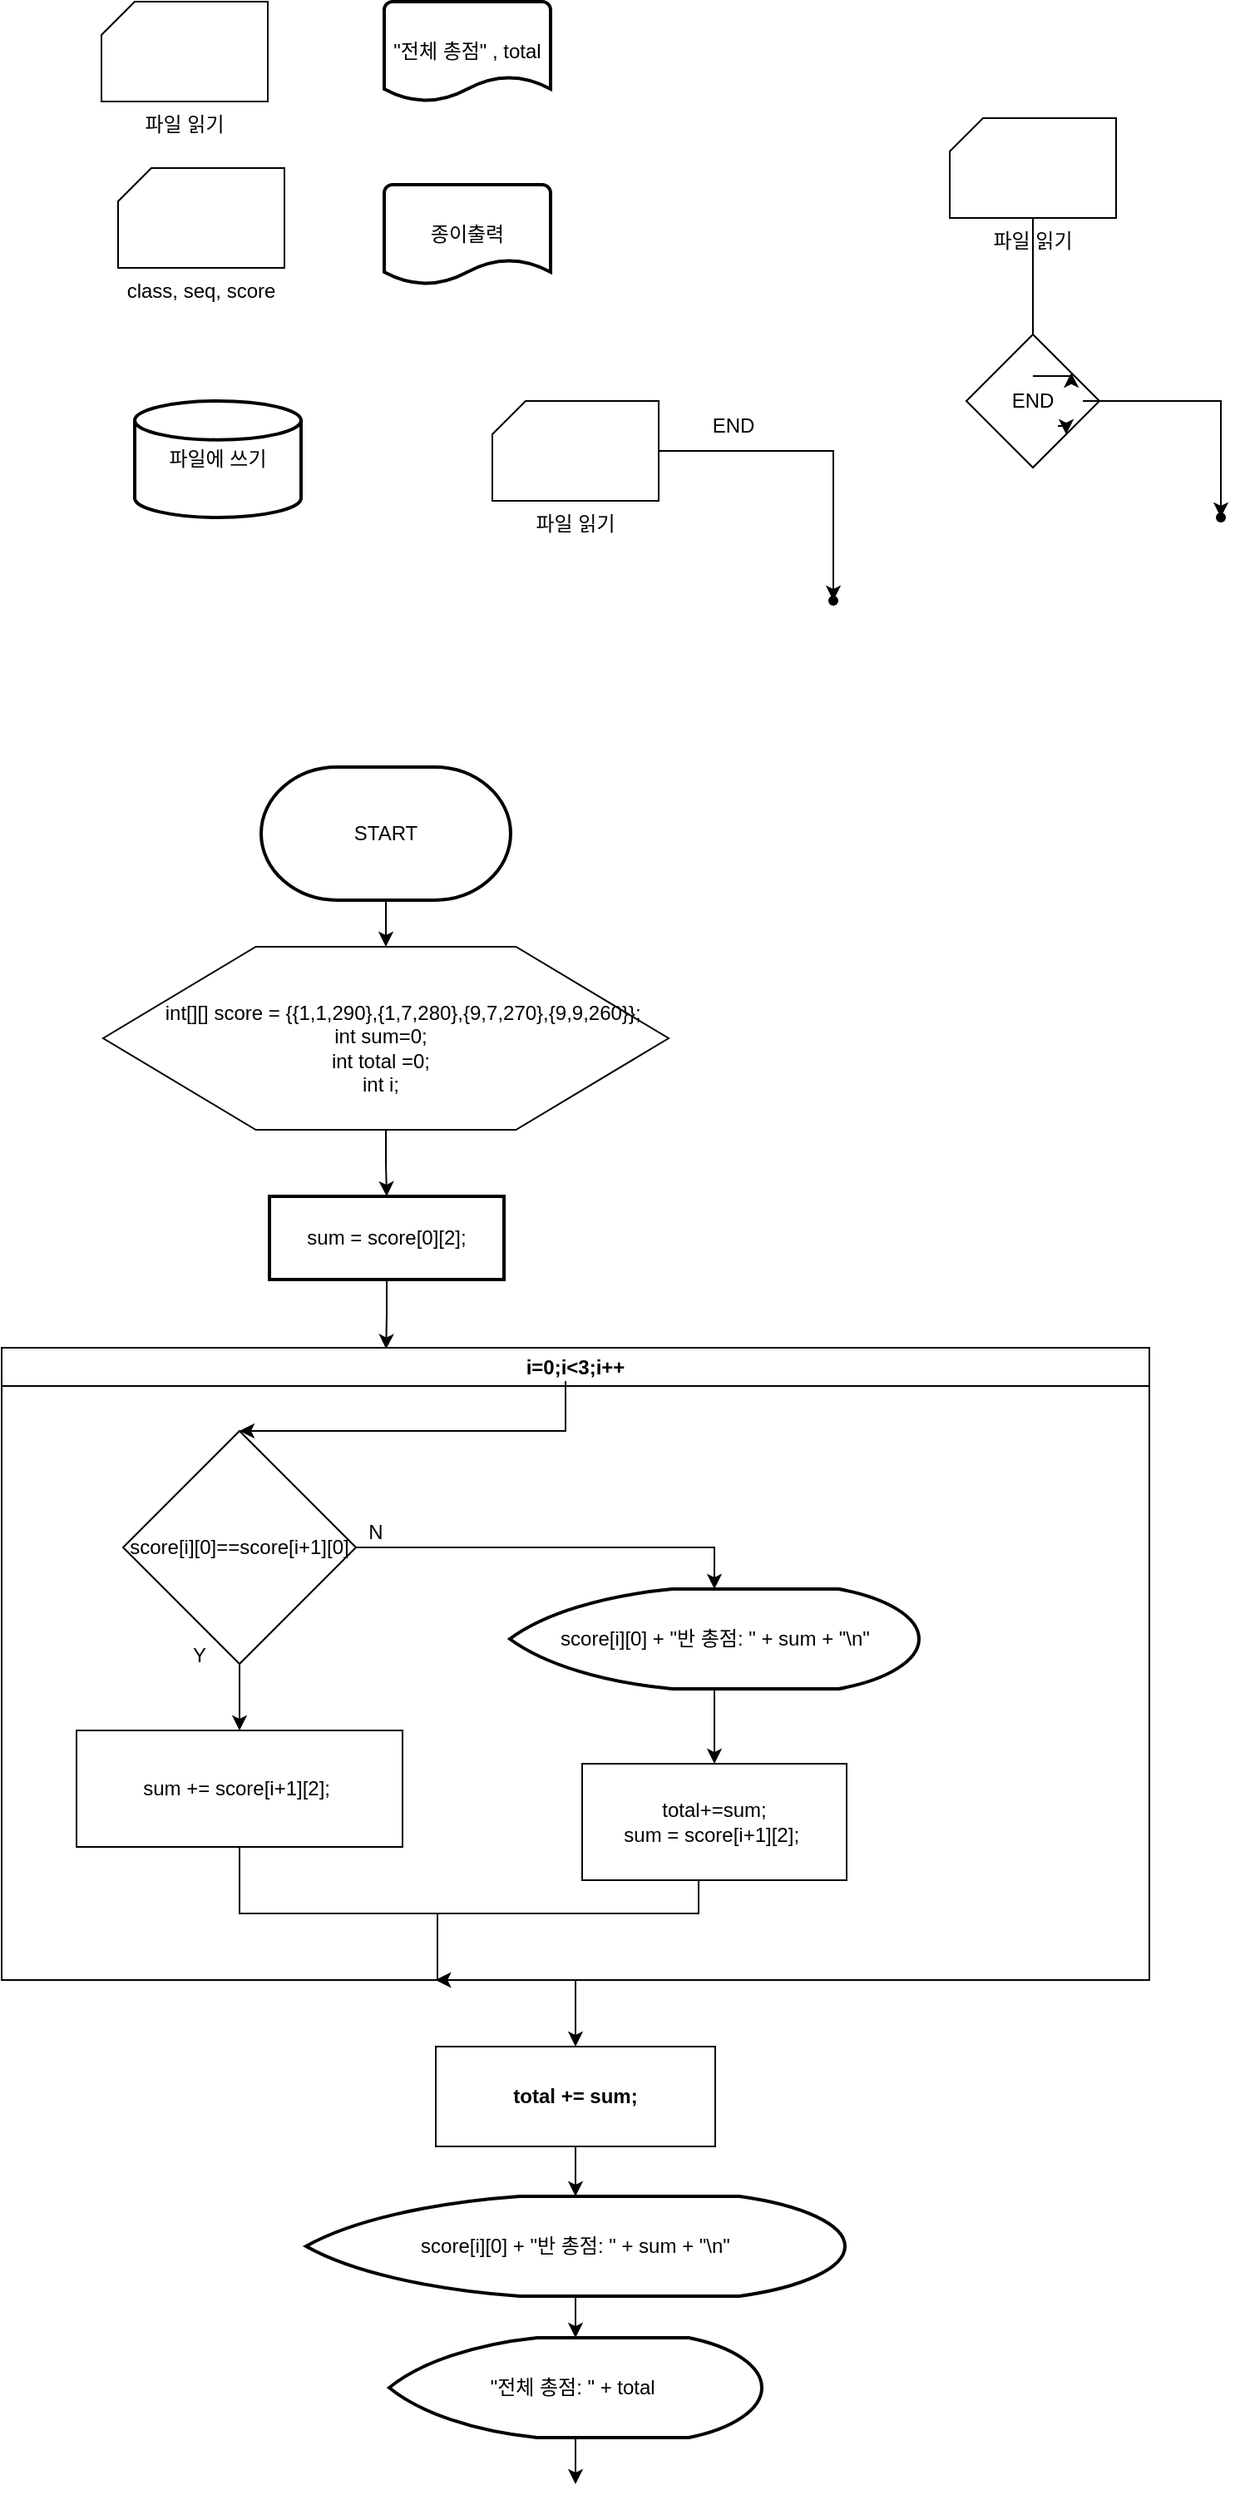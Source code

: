<mxfile version="24.7.8">
  <diagram name="페이지-1" id="FhggoKb8iGWl9-fDYu0h">
    <mxGraphModel dx="969" dy="1044" grid="1" gridSize="10" guides="1" tooltips="1" connect="1" arrows="1" fold="1" page="1" pageScale="1" pageWidth="827" pageHeight="1169" math="0" shadow="0">
      <root>
        <mxCell id="0" />
        <mxCell id="1" parent="0" />
        <mxCell id="45gfRjh9HsWmHlMW1jci-1" value="파일 읽기" style="verticalLabelPosition=bottom;verticalAlign=top;html=1;shape=card;whiteSpace=wrap;size=20;arcSize=12;" vertex="1" parent="1">
          <mxGeometry x="110" y="150" width="100" height="60" as="geometry" />
        </mxCell>
        <mxCell id="45gfRjh9HsWmHlMW1jci-2" value="파일에 쓰기" style="strokeWidth=2;html=1;shape=mxgraph.flowchart.database;whiteSpace=wrap;" vertex="1" parent="1">
          <mxGeometry x="130" y="390" width="100" height="70" as="geometry" />
        </mxCell>
        <mxCell id="45gfRjh9HsWmHlMW1jci-3" value="종이출력" style="strokeWidth=2;html=1;shape=mxgraph.flowchart.document2;whiteSpace=wrap;size=0.25;" vertex="1" parent="1">
          <mxGeometry x="280" y="260" width="100" height="60" as="geometry" />
        </mxCell>
        <mxCell id="45gfRjh9HsWmHlMW1jci-4" value="class, seq, score" style="verticalLabelPosition=bottom;verticalAlign=top;html=1;shape=card;whiteSpace=wrap;size=20;arcSize=12;" vertex="1" parent="1">
          <mxGeometry x="120" y="250" width="100" height="60" as="geometry" />
        </mxCell>
        <mxCell id="45gfRjh9HsWmHlMW1jci-5" value="&quot;전체 총점&quot; , total" style="strokeWidth=2;html=1;shape=mxgraph.flowchart.document2;whiteSpace=wrap;size=0.25;" vertex="1" parent="1">
          <mxGeometry x="280" y="150" width="100" height="60" as="geometry" />
        </mxCell>
        <mxCell id="45gfRjh9HsWmHlMW1jci-35" value="" style="edgeStyle=orthogonalEdgeStyle;rounded=0;orthogonalLoop=1;jettySize=auto;html=1;entryX=0.5;entryY=0;entryDx=0;entryDy=0;" edge="1" parent="1" source="45gfRjh9HsWmHlMW1jci-36" target="45gfRjh9HsWmHlMW1jci-38">
          <mxGeometry relative="1" as="geometry" />
        </mxCell>
        <mxCell id="45gfRjh9HsWmHlMW1jci-36" value="START" style="strokeWidth=2;html=1;shape=mxgraph.flowchart.terminator;whiteSpace=wrap;" vertex="1" parent="1">
          <mxGeometry x="206" y="610" width="150" height="80" as="geometry" />
        </mxCell>
        <mxCell id="45gfRjh9HsWmHlMW1jci-37" value="" style="group" vertex="1" connectable="0" parent="1">
          <mxGeometry x="101" y="718" width="350" height="110" as="geometry" />
        </mxCell>
        <mxCell id="45gfRjh9HsWmHlMW1jci-38" value="" style="verticalLabelPosition=bottom;verticalAlign=top;html=1;shape=hexagon;perimeter=hexagonPerimeter2;arcSize=6;size=0.27;" vertex="1" parent="45gfRjh9HsWmHlMW1jci-37">
          <mxGeometry x="10" width="340" height="110" as="geometry" />
        </mxCell>
        <mxCell id="45gfRjh9HsWmHlMW1jci-39" value="&lt;div&gt;&amp;nbsp; &amp;nbsp; &amp;nbsp; &amp;nbsp; int[][] score = {{1,1,290},{1,7,280},{9,7,270},{9,9,260}};&lt;/div&gt;&lt;div&gt;int sum=0;&lt;/div&gt;&lt;div&gt;int total =0;&lt;/div&gt;&lt;div&gt;int i;&lt;/div&gt;" style="text;html=1;align=center;verticalAlign=middle;whiteSpace=wrap;rounded=0;" vertex="1" parent="45gfRjh9HsWmHlMW1jci-37">
          <mxGeometry x="2" y="31" width="350" height="60" as="geometry" />
        </mxCell>
        <mxCell id="45gfRjh9HsWmHlMW1jci-40" value="" style="edgeStyle=orthogonalEdgeStyle;rounded=0;orthogonalLoop=1;jettySize=auto;html=1;entryX=0.335;entryY=0.002;entryDx=0;entryDy=0;entryPerimeter=0;" edge="1" parent="1" source="45gfRjh9HsWmHlMW1jci-41" target="45gfRjh9HsWmHlMW1jci-43">
          <mxGeometry relative="1" as="geometry" />
        </mxCell>
        <mxCell id="45gfRjh9HsWmHlMW1jci-41" value="sum = score[0][2];" style="rounded=1;whiteSpace=wrap;html=1;absoluteArcSize=1;arcSize=0;strokeWidth=2;" vertex="1" parent="1">
          <mxGeometry x="211" y="868" width="141" height="50" as="geometry" />
        </mxCell>
        <mxCell id="45gfRjh9HsWmHlMW1jci-42" value="" style="edgeStyle=orthogonalEdgeStyle;rounded=0;orthogonalLoop=1;jettySize=auto;html=1;" edge="1" parent="1" source="45gfRjh9HsWmHlMW1jci-43" target="45gfRjh9HsWmHlMW1jci-63">
          <mxGeometry relative="1" as="geometry" />
        </mxCell>
        <mxCell id="45gfRjh9HsWmHlMW1jci-43" value="i=0;i&amp;lt;3;i++" style="swimlane;whiteSpace=wrap;html=1;startSize=23;" vertex="1" parent="1">
          <mxGeometry x="50" y="959" width="690" height="380" as="geometry" />
        </mxCell>
        <mxCell id="45gfRjh9HsWmHlMW1jci-44" value="" style="group" vertex="1" connectable="0" parent="45gfRjh9HsWmHlMW1jci-43">
          <mxGeometry x="45" y="50" width="640" height="250" as="geometry" />
        </mxCell>
        <mxCell id="45gfRjh9HsWmHlMW1jci-45" value="" style="edgeStyle=orthogonalEdgeStyle;rounded=0;orthogonalLoop=1;jettySize=auto;html=1;" edge="1" parent="45gfRjh9HsWmHlMW1jci-44" source="45gfRjh9HsWmHlMW1jci-47" target="45gfRjh9HsWmHlMW1jci-48">
          <mxGeometry relative="1" as="geometry" />
        </mxCell>
        <mxCell id="45gfRjh9HsWmHlMW1jci-46" value="" style="edgeStyle=orthogonalEdgeStyle;rounded=0;orthogonalLoop=1;jettySize=auto;html=1;entryX=0.5;entryY=0;entryDx=0;entryDy=0;entryPerimeter=0;" edge="1" parent="45gfRjh9HsWmHlMW1jci-44" source="45gfRjh9HsWmHlMW1jci-47" target="45gfRjh9HsWmHlMW1jci-53">
          <mxGeometry relative="1" as="geometry" />
        </mxCell>
        <mxCell id="45gfRjh9HsWmHlMW1jci-47" value="score[i][0]==score[i+1][0]" style="rhombus;whiteSpace=wrap;html=1;" vertex="1" parent="45gfRjh9HsWmHlMW1jci-44">
          <mxGeometry x="28" width="140" height="140" as="geometry" />
        </mxCell>
        <mxCell id="45gfRjh9HsWmHlMW1jci-48" value="sum += score[i+1][2];&amp;nbsp;" style="rounded=0;whiteSpace=wrap;html=1;" vertex="1" parent="45gfRjh9HsWmHlMW1jci-44">
          <mxGeometry y="180" width="196" height="70" as="geometry" />
        </mxCell>
        <mxCell id="45gfRjh9HsWmHlMW1jci-49" value="&lt;div&gt;&lt;span style=&quot;background-color: initial;&quot;&gt;total+=sum;&lt;/span&gt;&lt;/div&gt;&lt;div&gt;&lt;span style=&quot;background-color: initial;&quot;&gt;sum = score[i+1][2];&amp;nbsp;&lt;/span&gt;&lt;br&gt;&lt;/div&gt;" style="rounded=0;whiteSpace=wrap;html=1;" vertex="1" parent="45gfRjh9HsWmHlMW1jci-44">
          <mxGeometry x="304" y="200" width="159" height="70" as="geometry" />
        </mxCell>
        <mxCell id="45gfRjh9HsWmHlMW1jci-50" value="Y" style="text;html=1;align=center;verticalAlign=middle;whiteSpace=wrap;rounded=0;" vertex="1" parent="45gfRjh9HsWmHlMW1jci-44">
          <mxGeometry x="44" y="120" width="60" height="30" as="geometry" />
        </mxCell>
        <mxCell id="45gfRjh9HsWmHlMW1jci-51" value="N" style="text;html=1;align=center;verticalAlign=middle;whiteSpace=wrap;rounded=0;" vertex="1" parent="45gfRjh9HsWmHlMW1jci-44">
          <mxGeometry x="149.5" y="46" width="60" height="30" as="geometry" />
        </mxCell>
        <mxCell id="45gfRjh9HsWmHlMW1jci-52" value="" style="edgeStyle=orthogonalEdgeStyle;rounded=0;orthogonalLoop=1;jettySize=auto;html=1;" edge="1" parent="45gfRjh9HsWmHlMW1jci-44" source="45gfRjh9HsWmHlMW1jci-53" target="45gfRjh9HsWmHlMW1jci-49">
          <mxGeometry relative="1" as="geometry" />
        </mxCell>
        <mxCell id="45gfRjh9HsWmHlMW1jci-53" value="score[i][0] + &quot;반 총점: &quot; + sum + &quot;\n&quot;" style="strokeWidth=2;html=1;shape=mxgraph.flowchart.display;whiteSpace=wrap;" vertex="1" parent="45gfRjh9HsWmHlMW1jci-44">
          <mxGeometry x="260.5" y="95" width="246" height="60" as="geometry" />
        </mxCell>
        <mxCell id="45gfRjh9HsWmHlMW1jci-54" value="" style="edgeStyle=orthogonalEdgeStyle;rounded=0;orthogonalLoop=1;jettySize=auto;html=1;" edge="1" parent="45gfRjh9HsWmHlMW1jci-43" source="45gfRjh9HsWmHlMW1jci-48">
          <mxGeometry relative="1" as="geometry">
            <mxPoint x="261" y="380" as="targetPoint" />
            <Array as="points">
              <mxPoint x="143" y="340" />
              <mxPoint x="262" y="340" />
            </Array>
          </mxGeometry>
        </mxCell>
        <mxCell id="45gfRjh9HsWmHlMW1jci-55" value="" style="edgeStyle=orthogonalEdgeStyle;rounded=0;orthogonalLoop=1;jettySize=auto;html=1;" edge="1" parent="45gfRjh9HsWmHlMW1jci-43" source="45gfRjh9HsWmHlMW1jci-49">
          <mxGeometry relative="1" as="geometry">
            <mxPoint x="261" y="380" as="targetPoint" />
            <Array as="points">
              <mxPoint x="419" y="340" />
              <mxPoint x="262" y="340" />
            </Array>
          </mxGeometry>
        </mxCell>
        <mxCell id="45gfRjh9HsWmHlMW1jci-56" value="" style="edgeStyle=orthogonalEdgeStyle;rounded=0;orthogonalLoop=1;jettySize=auto;html=1;" edge="1" parent="1" source="45gfRjh9HsWmHlMW1jci-57" target="45gfRjh9HsWmHlMW1jci-60">
          <mxGeometry relative="1" as="geometry" />
        </mxCell>
        <mxCell id="45gfRjh9HsWmHlMW1jci-57" value="&lt;div&gt;score[i][0] + &quot;반 총점: &quot; + sum + &quot;\n&quot;&lt;/div&gt;" style="strokeWidth=2;html=1;shape=mxgraph.flowchart.display;whiteSpace=wrap;" vertex="1" parent="1">
          <mxGeometry x="233" y="1469" width="324" height="60" as="geometry" />
        </mxCell>
        <mxCell id="45gfRjh9HsWmHlMW1jci-58" value="" style="edgeStyle=orthogonalEdgeStyle;rounded=0;orthogonalLoop=1;jettySize=auto;html=1;" edge="1" parent="1" source="45gfRjh9HsWmHlMW1jci-38" target="45gfRjh9HsWmHlMW1jci-41">
          <mxGeometry relative="1" as="geometry" />
        </mxCell>
        <mxCell id="45gfRjh9HsWmHlMW1jci-59" value="" style="edgeStyle=orthogonalEdgeStyle;rounded=0;orthogonalLoop=1;jettySize=auto;html=1;" edge="1" parent="1" source="45gfRjh9HsWmHlMW1jci-60">
          <mxGeometry relative="1" as="geometry">
            <mxPoint x="395" y="1642" as="targetPoint" />
          </mxGeometry>
        </mxCell>
        <mxCell id="45gfRjh9HsWmHlMW1jci-60" value="&lt;div&gt;&lt;div&gt;&quot;전체 총점: &quot; + total&amp;nbsp;&lt;/div&gt;&lt;/div&gt;" style="strokeWidth=2;html=1;shape=mxgraph.flowchart.display;whiteSpace=wrap;" vertex="1" parent="1">
          <mxGeometry x="283" y="1554" width="224" height="60" as="geometry" />
        </mxCell>
        <mxCell id="45gfRjh9HsWmHlMW1jci-61" value="" style="endArrow=classic;html=1;rounded=0;entryX=0.5;entryY=0;entryDx=0;entryDy=0;" edge="1" parent="1" target="45gfRjh9HsWmHlMW1jci-47">
          <mxGeometry width="50" height="50" relative="1" as="geometry">
            <mxPoint x="389" y="979" as="sourcePoint" />
            <mxPoint x="649" y="1229" as="targetPoint" />
            <Array as="points">
              <mxPoint x="389" y="1009" />
            </Array>
          </mxGeometry>
        </mxCell>
        <mxCell id="45gfRjh9HsWmHlMW1jci-62" value="" style="edgeStyle=orthogonalEdgeStyle;rounded=0;orthogonalLoop=1;jettySize=auto;html=1;" edge="1" parent="1" source="45gfRjh9HsWmHlMW1jci-63">
          <mxGeometry relative="1" as="geometry">
            <mxPoint x="395" y="1469" as="targetPoint" />
          </mxGeometry>
        </mxCell>
        <mxCell id="45gfRjh9HsWmHlMW1jci-63" value="&lt;div&gt;&lt;b&gt;total += sum;&lt;/b&gt;&lt;/div&gt;" style="rounded=0;whiteSpace=wrap;html=1;" vertex="1" parent="1">
          <mxGeometry x="311" y="1379" width="168" height="60" as="geometry" />
        </mxCell>
        <mxCell id="45gfRjh9HsWmHlMW1jci-67" value="" style="edgeStyle=orthogonalEdgeStyle;rounded=0;orthogonalLoop=1;jettySize=auto;html=1;" edge="1" parent="1" source="45gfRjh9HsWmHlMW1jci-64" target="45gfRjh9HsWmHlMW1jci-66">
          <mxGeometry relative="1" as="geometry">
            <Array as="points">
              <mxPoint x="550" y="420" />
            </Array>
          </mxGeometry>
        </mxCell>
        <mxCell id="45gfRjh9HsWmHlMW1jci-64" value="파일 읽기" style="verticalLabelPosition=bottom;verticalAlign=top;html=1;shape=card;whiteSpace=wrap;size=20;arcSize=12;" vertex="1" parent="1">
          <mxGeometry x="345" y="390" width="100" height="60" as="geometry" />
        </mxCell>
        <mxCell id="45gfRjh9HsWmHlMW1jci-66" value="" style="shape=waypoint;sketch=0;size=6;pointerEvents=1;points=[];fillColor=default;resizable=0;rotatable=0;perimeter=centerPerimeter;snapToPoint=1;verticalAlign=top;arcSize=12;" vertex="1" parent="1">
          <mxGeometry x="540" y="500" width="20" height="20" as="geometry" />
        </mxCell>
        <mxCell id="45gfRjh9HsWmHlMW1jci-68" value="END" style="text;html=1;align=center;verticalAlign=middle;whiteSpace=wrap;rounded=0;" vertex="1" parent="1">
          <mxGeometry x="460" y="390" width="60" height="30" as="geometry" />
        </mxCell>
        <mxCell id="45gfRjh9HsWmHlMW1jci-78" value="" style="edgeStyle=orthogonalEdgeStyle;rounded=0;orthogonalLoop=1;jettySize=auto;html=1;" edge="1" parent="1" source="45gfRjh9HsWmHlMW1jci-70" target="45gfRjh9HsWmHlMW1jci-72">
          <mxGeometry relative="1" as="geometry" />
        </mxCell>
        <mxCell id="45gfRjh9HsWmHlMW1jci-70" value="파일 읽기" style="verticalLabelPosition=bottom;verticalAlign=top;html=1;shape=card;whiteSpace=wrap;size=20;arcSize=12;" vertex="1" parent="1">
          <mxGeometry x="620" y="220" width="100" height="60" as="geometry" />
        </mxCell>
        <mxCell id="45gfRjh9HsWmHlMW1jci-76" value="" style="group" vertex="1" connectable="0" parent="1">
          <mxGeometry x="630" y="350" width="80" height="80" as="geometry" />
        </mxCell>
        <mxCell id="45gfRjh9HsWmHlMW1jci-73" value="" style="rhombus;whiteSpace=wrap;html=1;" vertex="1" parent="45gfRjh9HsWmHlMW1jci-76">
          <mxGeometry width="80" height="80" as="geometry" />
        </mxCell>
        <mxCell id="45gfRjh9HsWmHlMW1jci-74" style="edgeStyle=orthogonalEdgeStyle;rounded=0;orthogonalLoop=1;jettySize=auto;html=1;exitX=0.75;exitY=1;exitDx=0;exitDy=0;entryX=1;entryY=1;entryDx=0;entryDy=0;" edge="1" parent="45gfRjh9HsWmHlMW1jci-76" source="45gfRjh9HsWmHlMW1jci-72" target="45gfRjh9HsWmHlMW1jci-73">
          <mxGeometry relative="1" as="geometry" />
        </mxCell>
        <mxCell id="45gfRjh9HsWmHlMW1jci-72" value="END" style="text;html=1;align=center;verticalAlign=middle;whiteSpace=wrap;rounded=0;" vertex="1" parent="45gfRjh9HsWmHlMW1jci-76">
          <mxGeometry x="10" y="25" width="60" height="30" as="geometry" />
        </mxCell>
        <mxCell id="45gfRjh9HsWmHlMW1jci-77" style="edgeStyle=orthogonalEdgeStyle;rounded=0;orthogonalLoop=1;jettySize=auto;html=1;exitX=0.5;exitY=0;exitDx=0;exitDy=0;entryX=0.883;entryY=-0.067;entryDx=0;entryDy=0;entryPerimeter=0;" edge="1" parent="45gfRjh9HsWmHlMW1jci-76" source="45gfRjh9HsWmHlMW1jci-72" target="45gfRjh9HsWmHlMW1jci-72">
          <mxGeometry relative="1" as="geometry" />
        </mxCell>
        <mxCell id="45gfRjh9HsWmHlMW1jci-79" value="" style="shape=waypoint;sketch=0;size=6;pointerEvents=1;points=[];fillColor=none;resizable=0;rotatable=0;perimeter=centerPerimeter;snapToPoint=1;" vertex="1" parent="1">
          <mxGeometry x="773" y="450" width="20" height="20" as="geometry" />
        </mxCell>
        <mxCell id="45gfRjh9HsWmHlMW1jci-80" value="" style="edgeStyle=orthogonalEdgeStyle;rounded=0;orthogonalLoop=1;jettySize=auto;html=1;" edge="1" parent="1" source="45gfRjh9HsWmHlMW1jci-72" target="45gfRjh9HsWmHlMW1jci-79">
          <mxGeometry relative="1" as="geometry" />
        </mxCell>
      </root>
    </mxGraphModel>
  </diagram>
</mxfile>
